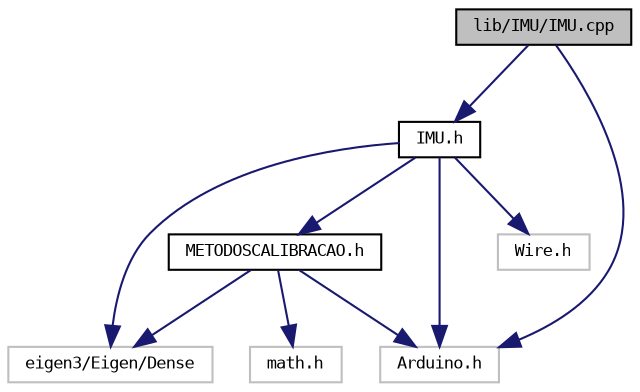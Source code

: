 digraph "lib/IMU/IMU.cpp"
{
 // LATEX_PDF_SIZE
  bgcolor="transparent";
  edge [fontname="DejaVuSansMono",fontsize="8",labelfontname="DejaVuSansMono",labelfontsize="8"];
  node [fontname="DejaVuSansMono",fontsize="8",shape=record];
  Node1 [label="lib/IMU/IMU.cpp",height=0.2,width=0.4,color="black", fillcolor="grey75", style="filled", fontcolor="black",tooltip=" "];
  Node1 -> Node2 [color="midnightblue",fontsize="8",style="solid",fontname="DejaVuSansMono"];
  Node2 [label="IMU.h",height=0.2,width=0.4,color="black",URL="$IMU_8h.html",tooltip=" "];
  Node2 -> Node3 [color="midnightblue",fontsize="8",style="solid",fontname="DejaVuSansMono"];
  Node3 [label="METODOSCALIBRACAO.h",height=0.2,width=0.4,color="black",URL="$METODOSCALIBRACAO_8h.html",tooltip="biblioteca contendo algoritmos de calibracao para acelerometro e magnetometro. Para correto funcionam..."];
  Node3 -> Node4 [color="midnightblue",fontsize="8",style="solid",fontname="DejaVuSansMono"];
  Node4 [label="eigen3/Eigen/Dense",height=0.2,width=0.4,color="grey75",tooltip=" "];
  Node3 -> Node5 [color="midnightblue",fontsize="8",style="solid",fontname="DejaVuSansMono"];
  Node5 [label="math.h",height=0.2,width=0.4,color="grey75",tooltip=" "];
  Node3 -> Node6 [color="midnightblue",fontsize="8",style="solid",fontname="DejaVuSansMono"];
  Node6 [label="Arduino.h",height=0.2,width=0.4,color="grey75",tooltip=" "];
  Node2 -> Node6 [color="midnightblue",fontsize="8",style="solid",fontname="DejaVuSansMono"];
  Node2 -> Node7 [color="midnightblue",fontsize="8",style="solid",fontname="DejaVuSansMono"];
  Node7 [label="Wire.h",height=0.2,width=0.4,color="grey75",tooltip=" "];
  Node2 -> Node4 [color="midnightblue",fontsize="8",style="solid",fontname="DejaVuSansMono"];
  Node1 -> Node6 [color="midnightblue",fontsize="8",style="solid",fontname="DejaVuSansMono"];
}
